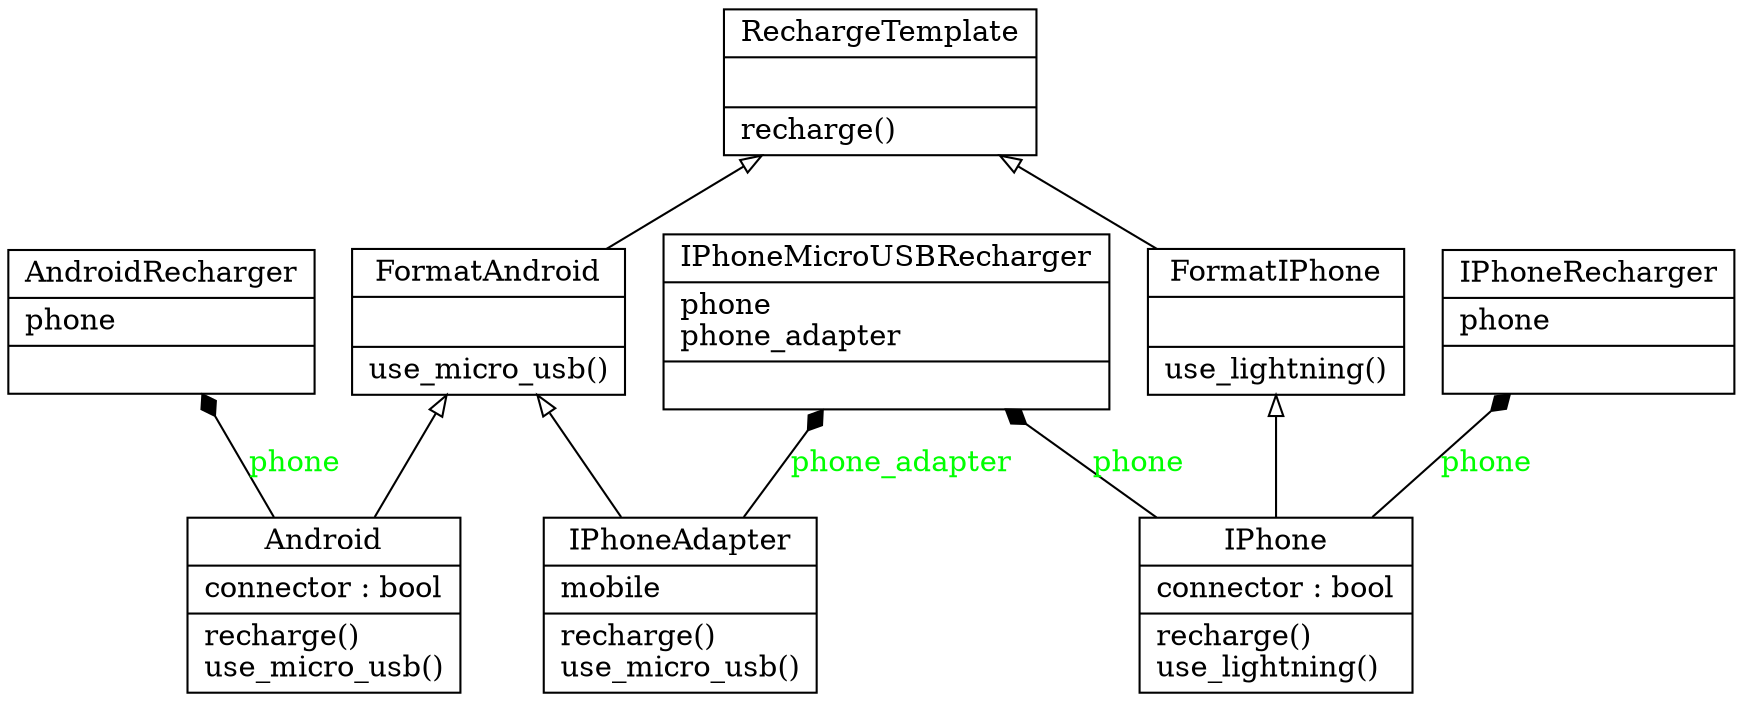 digraph "classes" {
charset="utf-8"
rankdir=BT
"0" [label="{Android|connector : bool\l|recharge()\luse_micro_usb()\l}", shape="record"];
"1" [label="{AndroidRecharger|phone\l|}", shape="record"];
"2" [label="{FormatAndroid|\l|use_micro_usb()\l}", shape="record"];
"3" [label="{FormatIPhone|\l|use_lightning()\l}", shape="record"];
"4" [label="{IPhone|connector : bool\l|recharge()\luse_lightning()\l}", shape="record"];
"5" [label="{IPhoneAdapter|mobile\l|recharge()\luse_micro_usb()\l}", shape="record"];
"6" [label="{IPhoneMicroUSBRecharger|phone\lphone_adapter\l|}", shape="record"];
"7" [label="{IPhoneRecharger|phone\l|}", shape="record"];
"8" [label="{RechargeTemplate|\l|recharge()\l}", shape="record"];
"0" -> "2" [arrowhead="empty", arrowtail="none"];
"2" -> "8" [arrowhead="empty", arrowtail="none"];
"3" -> "8" [arrowhead="empty", arrowtail="none"];
"4" -> "3" [arrowhead="empty", arrowtail="none"];
"5" -> "2" [arrowhead="empty", arrowtail="none"];
"0" -> "1" [arrowhead="diamond", arrowtail="none", fontcolor="green", label="phone", style="solid"];
"4" -> "6" [arrowhead="diamond", arrowtail="none", fontcolor="green", label="phone", style="solid"];
"4" -> "7" [arrowhead="diamond", arrowtail="none", fontcolor="green", label="phone", style="solid"];
"5" -> "6" [arrowhead="diamond", arrowtail="none", fontcolor="green", label="phone_adapter", style="solid"];
}
